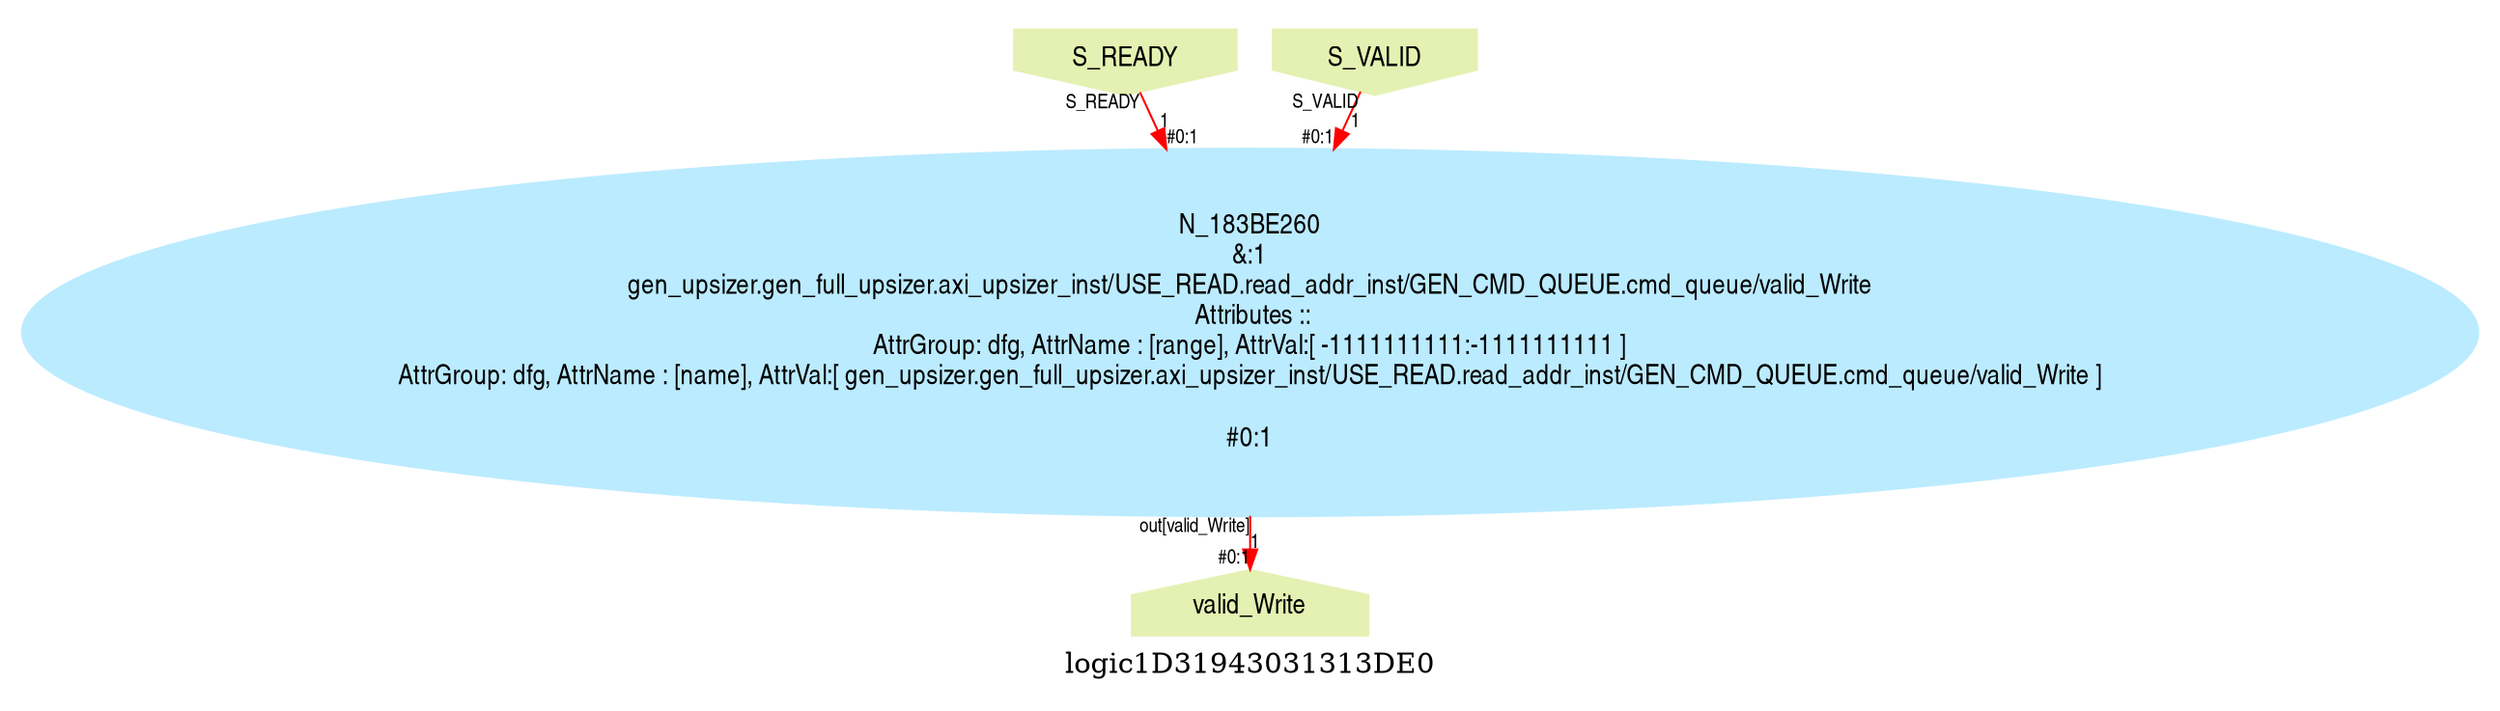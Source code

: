 digraph logic1D31943031313DE0 {
graph [label="logic1D31943031313DE0", margin="0.1,0.1", size="100,100", ranksep=0.1, splines=true];
node [style=filled, color="#ffee80", fontname=helveticanarrow];
edge [color="#ff0000", fontsize=10, fontname=helveticanarrow];
{ rank = source;logic1D31943031313DE0_S_READY [label="S_READY", shape=invhouse, color="#e4f1b2"];
logic1D31943031313DE0_S_VALID [label="S_VALID", shape=invhouse, color="#e4f1b2"];
}
{ rank = sink;logic1D31943031313DE0_valid_Write [label="valid_Write", shape=house, color="#e4f1b2"];
}
N_183BE260 [label="N_183BE260\n&:1\ngen_upsizer.gen_full_upsizer.axi_upsizer_inst/USE_READ.read_addr_inst/GEN_CMD_QUEUE.cmd_queue/valid_Write\n Attributes ::\nAttrGroup: dfg, AttrName : [range], AttrVal:[ -1111111111:-1111111111 ]\nAttrGroup: dfg, AttrName : [name], AttrVal:[ gen_upsizer.gen_full_upsizer.axi_upsizer_inst/USE_READ.read_addr_inst/GEN_CMD_QUEUE.cmd_queue/valid_Write ]\n\n#0:1\n", color="#bbebff"];
logic1D31943031313DE0_S_READY -> N_183BE260 [label="1", taillabel=<S_READY>, headlabel=<B>, headlabel=<#0:1>];
logic1D31943031313DE0_S_VALID -> N_183BE260 [label="1", taillabel=<S_VALID>, headlabel=<A>, headlabel=<#0:1>];
N_183BE260 -> logic1D31943031313DE0_valid_Write [label="1", taillabel=<out[valid_Write]>, headlabel=<valid_Write>, headlabel=<#0:1>];
}
